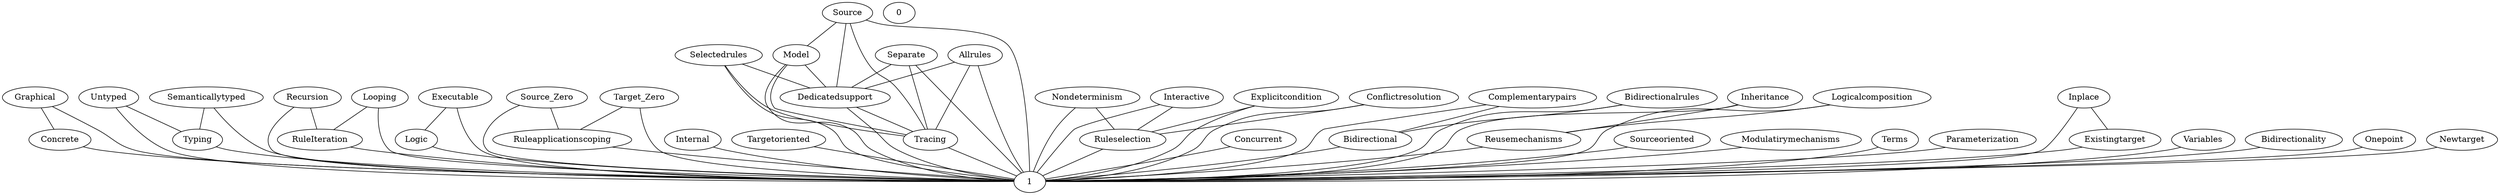 graph G {
  Concrete;
  Graphical;
  Typing;
  Recursion;
  Executable;
  Looping;
  Logic;
  Source_Zero;
  Internal;
  Targetoriented;
  Selectedrules;
  Nondeterminism;
  Ruleselection;
  1;
  Concurrent;
  Complementarypairs;
  Allrules;
  Untyped;
  Reusemechanisms;
  Separate;
  Bidirectionalrules;
  Sourceoriented;
  Ruleapplicationscoping;
  Modulatirymechanisms;
  Interactive;
  Terms;
  RuleIteration;
  Parameterization;
  Inheritance;
  Existingtarget;
  Bidirectional;
  Logicalcomposition;
  Explicitcondition;
  0;
  Variables;
  Bidirectionality;
  Model;
  Source;
  Inplace;
  Dedicatedsupport;
  Target_Zero;
  Onepoint;
  Semanticallytyped;
  Newtarget;
  Tracing;
  Conflictresolution;
  Interactive -- Ruleselection;
  Complementarypairs -- Bidirectional;
  Source -- Model;
  Conflictresolution -- Ruleselection;
  Dedicatedsupport -- Tracing;
  Bidirectionalrules -- Bidirectional;
  Executable -- Logic;
  Untyped -- Typing;
  Target_Zero -- Ruleapplicationscoping;
  Nondeterminism -- Ruleselection;
  Source_Zero -- Ruleapplicationscoping;
  Recursion -- RuleIteration;
  Logicalcomposition -- Reusemechanisms;
  Inheritance -- Reusemechanisms;
  Looping -- RuleIteration;
  Semanticallytyped -- Typing;
  Graphical -- Concrete;
  Explicitcondition -- Ruleselection;
  Inplace -- Existingtarget;
  Selectedrules -- Dedicatedsupport;
  Allrules -- Dedicatedsupport;
  Reusemechanisms -- 1;
  Separate -- Dedicatedsupport;
  Ruleapplicationscoping -- 1;
  Modulatirymechanisms -- 1;
  Inheritance -- 1;
  Existingtarget -- 1;
  Logicalcomposition -- 1;
  Bidirectionality -- 1;
  Model -- Dedicatedsupport;
  Source -- Dedicatedsupport;
  Inplace -- 1;
  Target_Zero -- 1;
  Onepoint -- 1;
  Newtarget -- 1;
  Tracing -- 1;
  Recursion -- 1;
  Looping -- 1;
  Logic -- 1;
  Source_Zero -- 1;
  Targetoriented -- 1;
  Selectedrules -- Tracing;
  Nondeterminism -- 1;
  Ruleselection -- 1;
  Concurrent -- 1;
  Complementarypairs -- 1;
  Allrules -- Tracing;
  Separate -- Tracing;
  Bidirectionalrules -- 1;
  Sourceoriented -- 1;
  Interactive -- 1;
  Terms -- 1;
  RuleIteration -- 1;
  Parameterization -- 1;
  Bidirectional -- 1;
  Explicitcondition -- 1;
  Variables -- 1;
  Model -- Tracing;
  Source -- Tracing;
  Dedicatedsupport -- 1;
  Semanticallytyped -- 1;
  Conflictresolution -- 1;
  Concrete -- 1;
  Graphical -- 1;
  Typing -- 1;
  Executable -- 1;
  Internal -- 1;
  Selectedrules -- 1;
  Allrules -- 1;
  Untyped -- 1;
  Separate -- 1;
  Model -- 1;
  Source -- 1;
}
